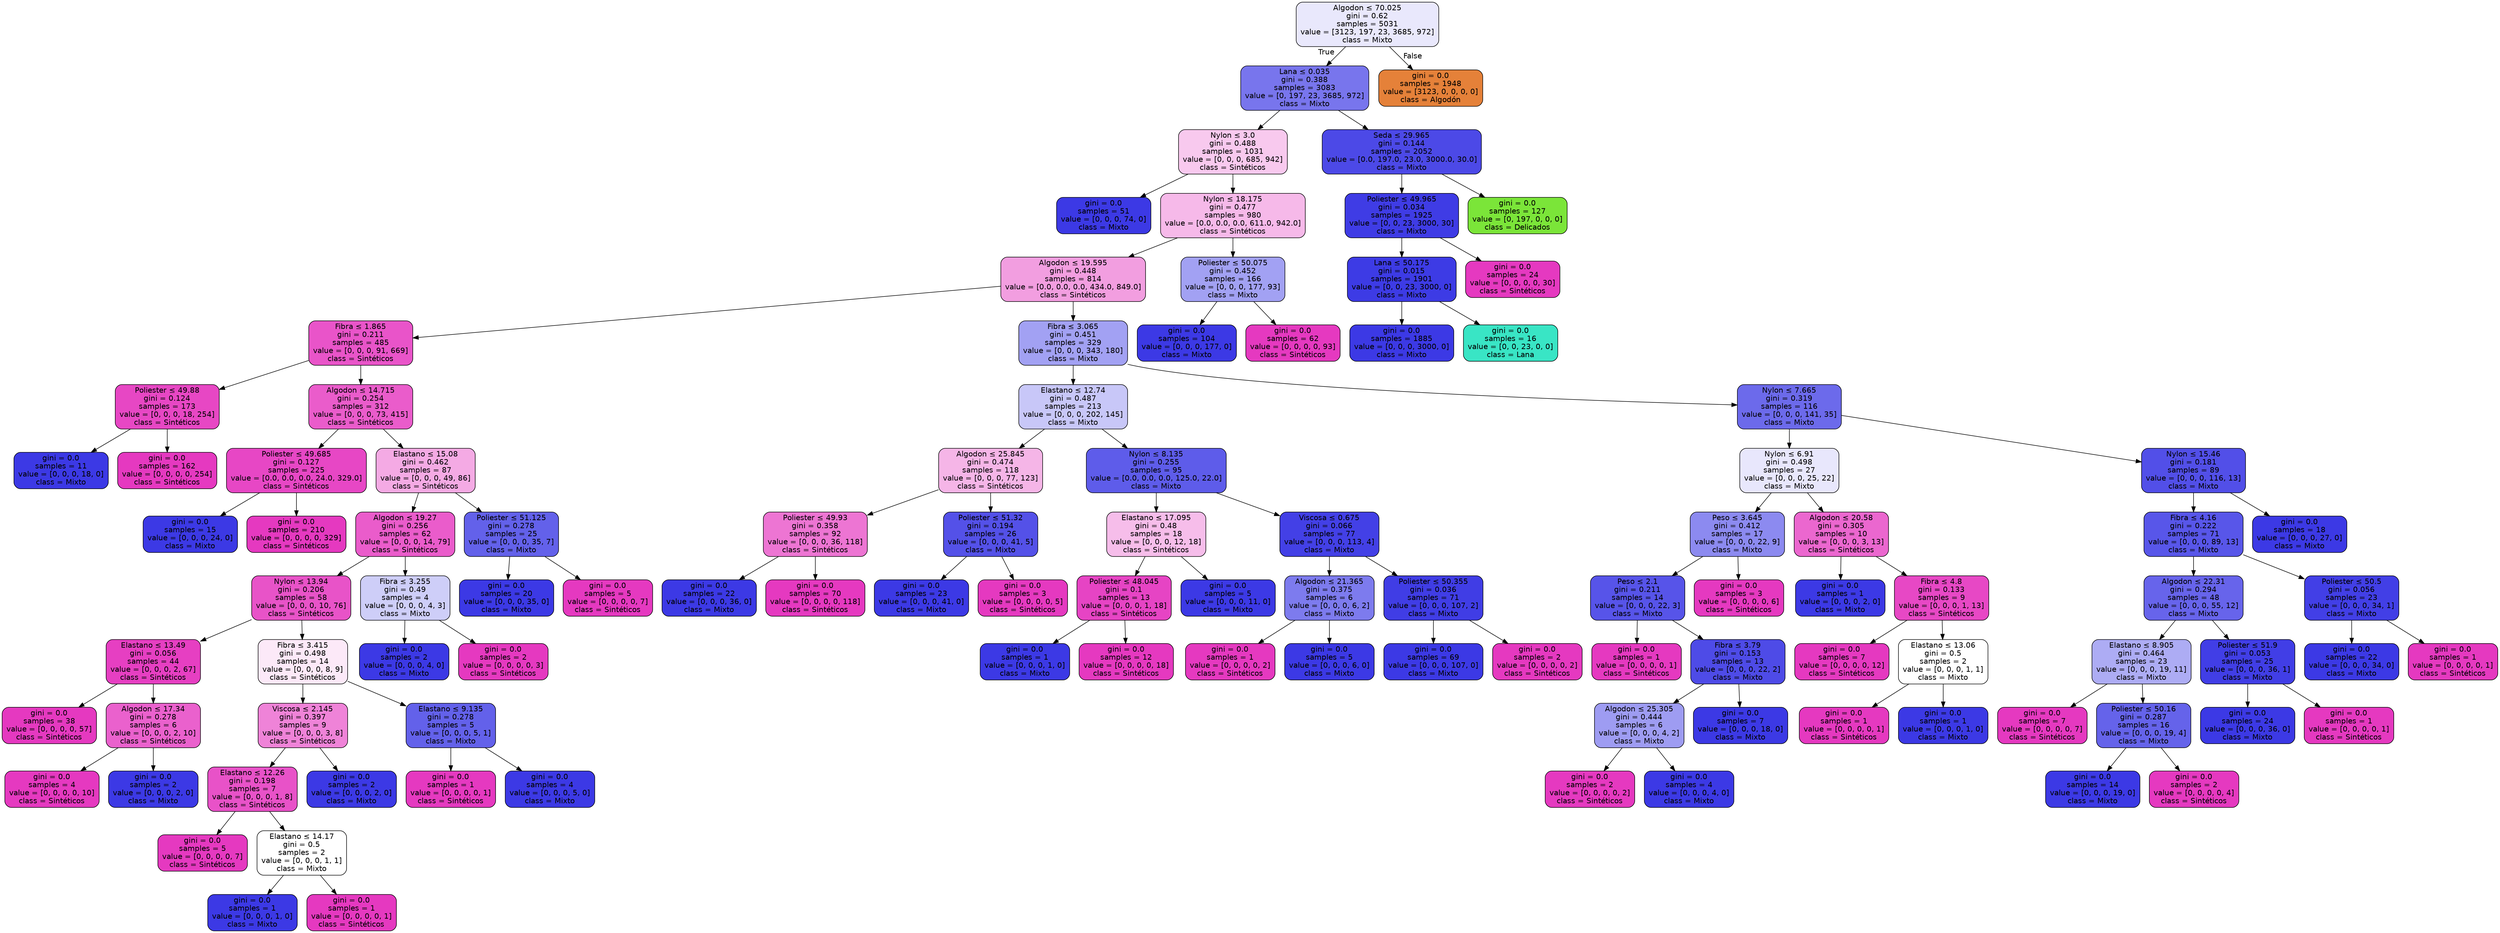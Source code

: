 digraph Tree {
node [shape=box, style="filled, rounded", color="black", fontname="helvetica"] ;
edge [fontname="helvetica"] ;
0 [label=<Algodon &le; 70.025<br/>gini = 0.62<br/>samples = 5031<br/>value = [3123, 197, 23, 3685, 972]<br/>class = Mixto>, fillcolor="#e9e8fc"] ;
1 [label=<Lana &le; 0.035<br/>gini = 0.388<br/>samples = 3083<br/>value = [0, 197, 23, 3685, 972]<br/>class = Mixto>, fillcolor="#7875ed"] ;
0 -> 1 [labeldistance=2.5, labelangle=45, headlabel="True"] ;
2 [label=<Nylon &le; 3.0<br/>gini = 0.488<br/>samples = 1031<br/>value = [0, 0, 0, 685, 942]<br/>class = Sintéticos>, fillcolor="#f8c9ee"] ;
1 -> 2 ;
3 [label=<gini = 0.0<br/>samples = 51<br/>value = [0, 0, 0, 74, 0]<br/>class = Mixto>, fillcolor="#3c39e5"] ;
2 -> 3 ;
4 [label=<Nylon &le; 18.175<br/>gini = 0.477<br/>samples = 980<br/>value = [0.0, 0.0, 0.0, 611.0, 942.0]<br/>class = Sintéticos>, fillcolor="#f6b9e9"] ;
2 -> 4 ;
5 [label=<Algodon &le; 19.595<br/>gini = 0.448<br/>samples = 814<br/>value = [0.0, 0.0, 0.0, 434.0, 849.0]<br/>class = Sintéticos>, fillcolor="#f29ee0"] ;
4 -> 5 ;
6 [label=<Fibra &le; 1.865<br/>gini = 0.211<br/>samples = 485<br/>value = [0, 0, 0, 91, 669]<br/>class = Sintéticos>, fillcolor="#e954c9"] ;
5 -> 6 ;
7 [label=<Poliester &le; 49.88<br/>gini = 0.124<br/>samples = 173<br/>value = [0, 0, 0, 18, 254]<br/>class = Sintéticos>, fillcolor="#e747c4"] ;
6 -> 7 ;
8 [label=<gini = 0.0<br/>samples = 11<br/>value = [0, 0, 0, 18, 0]<br/>class = Mixto>, fillcolor="#3c39e5"] ;
7 -> 8 ;
9 [label=<gini = 0.0<br/>samples = 162<br/>value = [0, 0, 0, 0, 254]<br/>class = Sintéticos>, fillcolor="#e539c0"] ;
7 -> 9 ;
10 [label=<Algodon &le; 14.715<br/>gini = 0.254<br/>samples = 312<br/>value = [0, 0, 0, 73, 415]<br/>class = Sintéticos>, fillcolor="#ea5ccb"] ;
6 -> 10 ;
11 [label=<Poliester &le; 49.685<br/>gini = 0.127<br/>samples = 225<br/>value = [0.0, 0.0, 0.0, 24.0, 329.0]<br/>class = Sintéticos>, fillcolor="#e747c5"] ;
10 -> 11 ;
12 [label=<gini = 0.0<br/>samples = 15<br/>value = [0, 0, 0, 24, 0]<br/>class = Mixto>, fillcolor="#3c39e5"] ;
11 -> 12 ;
13 [label=<gini = 0.0<br/>samples = 210<br/>value = [0, 0, 0, 0, 329]<br/>class = Sintéticos>, fillcolor="#e539c0"] ;
11 -> 13 ;
14 [label=<Elastano &le; 15.08<br/>gini = 0.462<br/>samples = 87<br/>value = [0, 0, 0, 49, 86]<br/>class = Sintéticos>, fillcolor="#f4aae4"] ;
10 -> 14 ;
15 [label=<Algodon &le; 19.27<br/>gini = 0.256<br/>samples = 62<br/>value = [0, 0, 0, 14, 79]<br/>class = Sintéticos>, fillcolor="#ea5ccb"] ;
14 -> 15 ;
16 [label=<Nylon &le; 13.94<br/>gini = 0.206<br/>samples = 58<br/>value = [0, 0, 0, 10, 76]<br/>class = Sintéticos>, fillcolor="#e853c8"] ;
15 -> 16 ;
17 [label=<Elastano &le; 13.49<br/>gini = 0.056<br/>samples = 44<br/>value = [0, 0, 0, 2, 67]<br/>class = Sintéticos>, fillcolor="#e63fc2"] ;
16 -> 17 ;
18 [label=<gini = 0.0<br/>samples = 38<br/>value = [0, 0, 0, 0, 57]<br/>class = Sintéticos>, fillcolor="#e539c0"] ;
17 -> 18 ;
19 [label=<Algodon &le; 17.34<br/>gini = 0.278<br/>samples = 6<br/>value = [0, 0, 0, 2, 10]<br/>class = Sintéticos>, fillcolor="#ea61cd"] ;
17 -> 19 ;
20 [label=<gini = 0.0<br/>samples = 4<br/>value = [0, 0, 0, 0, 10]<br/>class = Sintéticos>, fillcolor="#e539c0"] ;
19 -> 20 ;
21 [label=<gini = 0.0<br/>samples = 2<br/>value = [0, 0, 0, 2, 0]<br/>class = Mixto>, fillcolor="#3c39e5"] ;
19 -> 21 ;
22 [label=<Fibra &le; 3.415<br/>gini = 0.498<br/>samples = 14<br/>value = [0, 0, 0, 8, 9]<br/>class = Sintéticos>, fillcolor="#fce9f8"] ;
16 -> 22 ;
23 [label=<Viscosa &le; 2.145<br/>gini = 0.397<br/>samples = 9<br/>value = [0, 0, 0, 3, 8]<br/>class = Sintéticos>, fillcolor="#ef83d8"] ;
22 -> 23 ;
24 [label=<Elastano &le; 12.26<br/>gini = 0.198<br/>samples = 7<br/>value = [0, 0, 0, 1, 8]<br/>class = Sintéticos>, fillcolor="#e852c8"] ;
23 -> 24 ;
25 [label=<gini = 0.0<br/>samples = 5<br/>value = [0, 0, 0, 0, 7]<br/>class = Sintéticos>, fillcolor="#e539c0"] ;
24 -> 25 ;
26 [label=<Elastano &le; 14.17<br/>gini = 0.5<br/>samples = 2<br/>value = [0, 0, 0, 1, 1]<br/>class = Mixto>, fillcolor="#ffffff"] ;
24 -> 26 ;
27 [label=<gini = 0.0<br/>samples = 1<br/>value = [0, 0, 0, 1, 0]<br/>class = Mixto>, fillcolor="#3c39e5"] ;
26 -> 27 ;
28 [label=<gini = 0.0<br/>samples = 1<br/>value = [0, 0, 0, 0, 1]<br/>class = Sintéticos>, fillcolor="#e539c0"] ;
26 -> 28 ;
29 [label=<gini = 0.0<br/>samples = 2<br/>value = [0, 0, 0, 2, 0]<br/>class = Mixto>, fillcolor="#3c39e5"] ;
23 -> 29 ;
30 [label=<Elastano &le; 9.135<br/>gini = 0.278<br/>samples = 5<br/>value = [0, 0, 0, 5, 1]<br/>class = Mixto>, fillcolor="#6361ea"] ;
22 -> 30 ;
31 [label=<gini = 0.0<br/>samples = 1<br/>value = [0, 0, 0, 0, 1]<br/>class = Sintéticos>, fillcolor="#e539c0"] ;
30 -> 31 ;
32 [label=<gini = 0.0<br/>samples = 4<br/>value = [0, 0, 0, 5, 0]<br/>class = Mixto>, fillcolor="#3c39e5"] ;
30 -> 32 ;
33 [label=<Fibra &le; 3.255<br/>gini = 0.49<br/>samples = 4<br/>value = [0, 0, 0, 4, 3]<br/>class = Mixto>, fillcolor="#cecef8"] ;
15 -> 33 ;
34 [label=<gini = 0.0<br/>samples = 2<br/>value = [0, 0, 0, 4, 0]<br/>class = Mixto>, fillcolor="#3c39e5"] ;
33 -> 34 ;
35 [label=<gini = 0.0<br/>samples = 2<br/>value = [0, 0, 0, 0, 3]<br/>class = Sintéticos>, fillcolor="#e539c0"] ;
33 -> 35 ;
36 [label=<Poliester &le; 51.125<br/>gini = 0.278<br/>samples = 25<br/>value = [0, 0, 0, 35, 7]<br/>class = Mixto>, fillcolor="#6361ea"] ;
14 -> 36 ;
37 [label=<gini = 0.0<br/>samples = 20<br/>value = [0, 0, 0, 35, 0]<br/>class = Mixto>, fillcolor="#3c39e5"] ;
36 -> 37 ;
38 [label=<gini = 0.0<br/>samples = 5<br/>value = [0, 0, 0, 0, 7]<br/>class = Sintéticos>, fillcolor="#e539c0"] ;
36 -> 38 ;
39 [label=<Fibra &le; 3.065<br/>gini = 0.451<br/>samples = 329<br/>value = [0, 0, 0, 343, 180]<br/>class = Mixto>, fillcolor="#a2a1f3"] ;
5 -> 39 ;
40 [label=<Elastano &le; 12.74<br/>gini = 0.487<br/>samples = 213<br/>value = [0, 0, 0, 202, 145]<br/>class = Mixto>, fillcolor="#c8c7f8"] ;
39 -> 40 ;
41 [label=<Algodon &le; 25.845<br/>gini = 0.474<br/>samples = 118<br/>value = [0, 0, 0, 77, 123]<br/>class = Sintéticos>, fillcolor="#f5b5e7"] ;
40 -> 41 ;
42 [label=<Poliester &le; 49.93<br/>gini = 0.358<br/>samples = 92<br/>value = [0, 0, 0, 36, 118]<br/>class = Sintéticos>, fillcolor="#ed75d3"] ;
41 -> 42 ;
43 [label=<gini = 0.0<br/>samples = 22<br/>value = [0, 0, 0, 36, 0]<br/>class = Mixto>, fillcolor="#3c39e5"] ;
42 -> 43 ;
44 [label=<gini = 0.0<br/>samples = 70<br/>value = [0, 0, 0, 0, 118]<br/>class = Sintéticos>, fillcolor="#e539c0"] ;
42 -> 44 ;
45 [label=<Poliester &le; 51.32<br/>gini = 0.194<br/>samples = 26<br/>value = [0, 0, 0, 41, 5]<br/>class = Mixto>, fillcolor="#5451e8"] ;
41 -> 45 ;
46 [label=<gini = 0.0<br/>samples = 23<br/>value = [0, 0, 0, 41, 0]<br/>class = Mixto>, fillcolor="#3c39e5"] ;
45 -> 46 ;
47 [label=<gini = 0.0<br/>samples = 3<br/>value = [0, 0, 0, 0, 5]<br/>class = Sintéticos>, fillcolor="#e539c0"] ;
45 -> 47 ;
48 [label=<Nylon &le; 8.135<br/>gini = 0.255<br/>samples = 95<br/>value = [0.0, 0.0, 0.0, 125.0, 22.0]<br/>class = Mixto>, fillcolor="#5e5cea"] ;
40 -> 48 ;
49 [label=<Elastano &le; 17.095<br/>gini = 0.48<br/>samples = 18<br/>value = [0, 0, 0, 12, 18]<br/>class = Sintéticos>, fillcolor="#f6bdea"] ;
48 -> 49 ;
50 [label=<Poliester &le; 48.045<br/>gini = 0.1<br/>samples = 13<br/>value = [0, 0, 0, 1, 18]<br/>class = Sintéticos>, fillcolor="#e644c4"] ;
49 -> 50 ;
51 [label=<gini = 0.0<br/>samples = 1<br/>value = [0, 0, 0, 1, 0]<br/>class = Mixto>, fillcolor="#3c39e5"] ;
50 -> 51 ;
52 [label=<gini = 0.0<br/>samples = 12<br/>value = [0, 0, 0, 0, 18]<br/>class = Sintéticos>, fillcolor="#e539c0"] ;
50 -> 52 ;
53 [label=<gini = 0.0<br/>samples = 5<br/>value = [0, 0, 0, 11, 0]<br/>class = Mixto>, fillcolor="#3c39e5"] ;
49 -> 53 ;
54 [label=<Viscosa &le; 0.675<br/>gini = 0.066<br/>samples = 77<br/>value = [0, 0, 0, 113, 4]<br/>class = Mixto>, fillcolor="#4340e6"] ;
48 -> 54 ;
55 [label=<Algodon &le; 21.365<br/>gini = 0.375<br/>samples = 6<br/>value = [0, 0, 0, 6, 2]<br/>class = Mixto>, fillcolor="#7d7bee"] ;
54 -> 55 ;
56 [label=<gini = 0.0<br/>samples = 1<br/>value = [0, 0, 0, 0, 2]<br/>class = Sintéticos>, fillcolor="#e539c0"] ;
55 -> 56 ;
57 [label=<gini = 0.0<br/>samples = 5<br/>value = [0, 0, 0, 6, 0]<br/>class = Mixto>, fillcolor="#3c39e5"] ;
55 -> 57 ;
58 [label=<Poliester &le; 50.355<br/>gini = 0.036<br/>samples = 71<br/>value = [0, 0, 0, 107, 2]<br/>class = Mixto>, fillcolor="#403de5"] ;
54 -> 58 ;
59 [label=<gini = 0.0<br/>samples = 69<br/>value = [0, 0, 0, 107, 0]<br/>class = Mixto>, fillcolor="#3c39e5"] ;
58 -> 59 ;
60 [label=<gini = 0.0<br/>samples = 2<br/>value = [0, 0, 0, 0, 2]<br/>class = Sintéticos>, fillcolor="#e539c0"] ;
58 -> 60 ;
61 [label=<Nylon &le; 7.665<br/>gini = 0.319<br/>samples = 116<br/>value = [0, 0, 0, 141, 35]<br/>class = Mixto>, fillcolor="#6c6aeb"] ;
39 -> 61 ;
62 [label=<Nylon &le; 6.91<br/>gini = 0.498<br/>samples = 27<br/>value = [0, 0, 0, 25, 22]<br/>class = Mixto>, fillcolor="#e8e7fc"] ;
61 -> 62 ;
63 [label=<Peso &le; 3.645<br/>gini = 0.412<br/>samples = 17<br/>value = [0, 0, 0, 22, 9]<br/>class = Mixto>, fillcolor="#8c8af0"] ;
62 -> 63 ;
64 [label=<Peso &le; 2.1<br/>gini = 0.211<br/>samples = 14<br/>value = [0, 0, 0, 22, 3]<br/>class = Mixto>, fillcolor="#5754e9"] ;
63 -> 64 ;
65 [label=<gini = 0.0<br/>samples = 1<br/>value = [0, 0, 0, 0, 1]<br/>class = Sintéticos>, fillcolor="#e539c0"] ;
64 -> 65 ;
66 [label=<Fibra &le; 3.79<br/>gini = 0.153<br/>samples = 13<br/>value = [0, 0, 0, 22, 2]<br/>class = Mixto>, fillcolor="#4e4be7"] ;
64 -> 66 ;
67 [label=<Algodon &le; 25.305<br/>gini = 0.444<br/>samples = 6<br/>value = [0, 0, 0, 4, 2]<br/>class = Mixto>, fillcolor="#9e9cf2"] ;
66 -> 67 ;
68 [label=<gini = 0.0<br/>samples = 2<br/>value = [0, 0, 0, 0, 2]<br/>class = Sintéticos>, fillcolor="#e539c0"] ;
67 -> 68 ;
69 [label=<gini = 0.0<br/>samples = 4<br/>value = [0, 0, 0, 4, 0]<br/>class = Mixto>, fillcolor="#3c39e5"] ;
67 -> 69 ;
70 [label=<gini = 0.0<br/>samples = 7<br/>value = [0, 0, 0, 18, 0]<br/>class = Mixto>, fillcolor="#3c39e5"] ;
66 -> 70 ;
71 [label=<gini = 0.0<br/>samples = 3<br/>value = [0, 0, 0, 0, 6]<br/>class = Sintéticos>, fillcolor="#e539c0"] ;
63 -> 71 ;
72 [label=<Algodon &le; 20.58<br/>gini = 0.305<br/>samples = 10<br/>value = [0, 0, 0, 3, 13]<br/>class = Sintéticos>, fillcolor="#eb67cf"] ;
62 -> 72 ;
73 [label=<gini = 0.0<br/>samples = 1<br/>value = [0, 0, 0, 2, 0]<br/>class = Mixto>, fillcolor="#3c39e5"] ;
72 -> 73 ;
74 [label=<Fibra &le; 4.8<br/>gini = 0.133<br/>samples = 9<br/>value = [0, 0, 0, 1, 13]<br/>class = Sintéticos>, fillcolor="#e748c5"] ;
72 -> 74 ;
75 [label=<gini = 0.0<br/>samples = 7<br/>value = [0, 0, 0, 0, 12]<br/>class = Sintéticos>, fillcolor="#e539c0"] ;
74 -> 75 ;
76 [label=<Elastano &le; 13.06<br/>gini = 0.5<br/>samples = 2<br/>value = [0, 0, 0, 1, 1]<br/>class = Mixto>, fillcolor="#ffffff"] ;
74 -> 76 ;
77 [label=<gini = 0.0<br/>samples = 1<br/>value = [0, 0, 0, 0, 1]<br/>class = Sintéticos>, fillcolor="#e539c0"] ;
76 -> 77 ;
78 [label=<gini = 0.0<br/>samples = 1<br/>value = [0, 0, 0, 1, 0]<br/>class = Mixto>, fillcolor="#3c39e5"] ;
76 -> 78 ;
79 [label=<Nylon &le; 15.46<br/>gini = 0.181<br/>samples = 89<br/>value = [0, 0, 0, 116, 13]<br/>class = Mixto>, fillcolor="#524fe8"] ;
61 -> 79 ;
80 [label=<Fibra &le; 4.16<br/>gini = 0.222<br/>samples = 71<br/>value = [0, 0, 0, 89, 13]<br/>class = Mixto>, fillcolor="#5856e9"] ;
79 -> 80 ;
81 [label=<Algodon &le; 22.31<br/>gini = 0.294<br/>samples = 48<br/>value = [0, 0, 0, 55, 12]<br/>class = Mixto>, fillcolor="#6764eb"] ;
80 -> 81 ;
82 [label=<Elastano &le; 8.905<br/>gini = 0.464<br/>samples = 23<br/>value = [0, 0, 0, 19, 11]<br/>class = Mixto>, fillcolor="#adacf4"] ;
81 -> 82 ;
83 [label=<gini = 0.0<br/>samples = 7<br/>value = [0, 0, 0, 0, 7]<br/>class = Sintéticos>, fillcolor="#e539c0"] ;
82 -> 83 ;
84 [label=<Poliester &le; 50.16<br/>gini = 0.287<br/>samples = 16<br/>value = [0, 0, 0, 19, 4]<br/>class = Mixto>, fillcolor="#6563ea"] ;
82 -> 84 ;
85 [label=<gini = 0.0<br/>samples = 14<br/>value = [0, 0, 0, 19, 0]<br/>class = Mixto>, fillcolor="#3c39e5"] ;
84 -> 85 ;
86 [label=<gini = 0.0<br/>samples = 2<br/>value = [0, 0, 0, 0, 4]<br/>class = Sintéticos>, fillcolor="#e539c0"] ;
84 -> 86 ;
87 [label=<Poliester &le; 51.9<br/>gini = 0.053<br/>samples = 25<br/>value = [0, 0, 0, 36, 1]<br/>class = Mixto>, fillcolor="#413ee6"] ;
81 -> 87 ;
88 [label=<gini = 0.0<br/>samples = 24<br/>value = [0, 0, 0, 36, 0]<br/>class = Mixto>, fillcolor="#3c39e5"] ;
87 -> 88 ;
89 [label=<gini = 0.0<br/>samples = 1<br/>value = [0, 0, 0, 0, 1]<br/>class = Sintéticos>, fillcolor="#e539c0"] ;
87 -> 89 ;
90 [label=<Poliester &le; 50.5<br/>gini = 0.056<br/>samples = 23<br/>value = [0, 0, 0, 34, 1]<br/>class = Mixto>, fillcolor="#423fe6"] ;
80 -> 90 ;
91 [label=<gini = 0.0<br/>samples = 22<br/>value = [0, 0, 0, 34, 0]<br/>class = Mixto>, fillcolor="#3c39e5"] ;
90 -> 91 ;
92 [label=<gini = 0.0<br/>samples = 1<br/>value = [0, 0, 0, 0, 1]<br/>class = Sintéticos>, fillcolor="#e539c0"] ;
90 -> 92 ;
93 [label=<gini = 0.0<br/>samples = 18<br/>value = [0, 0, 0, 27, 0]<br/>class = Mixto>, fillcolor="#3c39e5"] ;
79 -> 93 ;
94 [label=<Poliester &le; 50.075<br/>gini = 0.452<br/>samples = 166<br/>value = [0, 0, 0, 177, 93]<br/>class = Mixto>, fillcolor="#a2a1f3"] ;
4 -> 94 ;
95 [label=<gini = 0.0<br/>samples = 104<br/>value = [0, 0, 0, 177, 0]<br/>class = Mixto>, fillcolor="#3c39e5"] ;
94 -> 95 ;
96 [label=<gini = 0.0<br/>samples = 62<br/>value = [0, 0, 0, 0, 93]<br/>class = Sintéticos>, fillcolor="#e539c0"] ;
94 -> 96 ;
97 [label=<Seda &le; 29.965<br/>gini = 0.144<br/>samples = 2052<br/>value = [0.0, 197.0, 23.0, 3000.0, 30.0]<br/>class = Mixto>, fillcolor="#4c49e7"] ;
1 -> 97 ;
98 [label=<Poliester &le; 49.965<br/>gini = 0.034<br/>samples = 1925<br/>value = [0, 0, 23, 3000, 30]<br/>class = Mixto>, fillcolor="#3f3ce5"] ;
97 -> 98 ;
99 [label=<Lana &le; 50.175<br/>gini = 0.015<br/>samples = 1901<br/>value = [0, 0, 23, 3000, 0]<br/>class = Mixto>, fillcolor="#3d3be5"] ;
98 -> 99 ;
100 [label=<gini = 0.0<br/>samples = 1885<br/>value = [0, 0, 0, 3000, 0]<br/>class = Mixto>, fillcolor="#3c39e5"] ;
99 -> 100 ;
101 [label=<gini = 0.0<br/>samples = 16<br/>value = [0, 0, 23, 0, 0]<br/>class = Lana>, fillcolor="#39e5c5"] ;
99 -> 101 ;
102 [label=<gini = 0.0<br/>samples = 24<br/>value = [0, 0, 0, 0, 30]<br/>class = Sintéticos>, fillcolor="#e539c0"] ;
98 -> 102 ;
103 [label=<gini = 0.0<br/>samples = 127<br/>value = [0, 197, 0, 0, 0]<br/>class = Delicados>, fillcolor="#7be539"] ;
97 -> 103 ;
104 [label=<gini = 0.0<br/>samples = 1948<br/>value = [3123, 0, 0, 0, 0]<br/>class = Algodón>, fillcolor="#e58139"] ;
0 -> 104 [labeldistance=2.5, labelangle=-45, headlabel="False"] ;
}